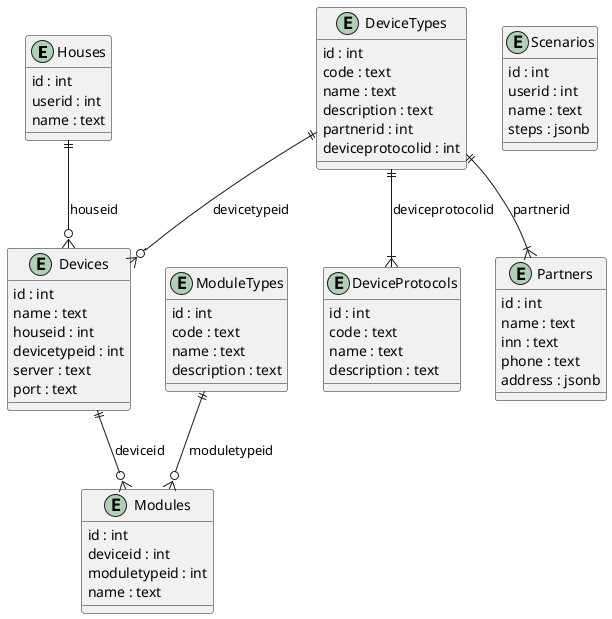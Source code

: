 ﻿@startuml

entity "Houses" as Houses {
    id : int
    userid : int
    name : text
}

entity "DeviceProtocols" as DeviceProtocols {
    id : int
    code : text
    name : text
    description : text
}

entity "Partners" as Partners {
    id : int
    name : text
    inn : text
    phone : text
    address : jsonb
}

entity "DeviceTypes" as DeviceTypes {
    id : int
    code : text
    name : text
    description : text
    partnerid : int
    deviceprotocolid : int
}

entity "Devices" as Devices {
    id : int
    name : text
    houseid : int
    devicetypeid : int
    server : text
    port : text
}

entity "Modules" as Modules {
    id : int
    deviceid : int
    moduletypeid : int
    name : text
}

entity "ModuleTypes" as ModuleTypes {
    id : int
    code : text
    name : text
    description : text
}

entity "Scenarios" as Scenarios {
    id : int
    userid : int
    name : text
    steps : jsonb
}

' Определяем связи
Houses ||--o{ Devices : "houseid"
Devices ||--o{ Modules : "deviceid"
DeviceTypes ||--o{ Devices : "devicetypeid"
DeviceTypes ||--|{ DeviceProtocols : "deviceprotocolid"
DeviceTypes ||--|{ Partners : "partnerid"
ModuleTypes ||--o{ Modules : "moduletypeid"

@enduml
